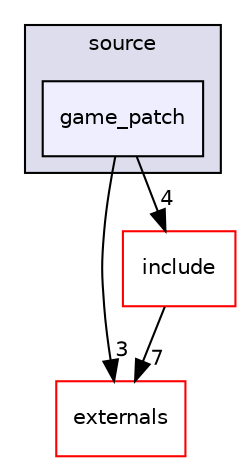 digraph "source/game_patch" {
  compound=true
  node [ fontsize="10", fontname="Helvetica"];
  edge [ labelfontsize="10", labelfontname="Helvetica"];
  subgraph clusterdir_b2f33c71d4aa5e7af42a1ca61ff5af1b {
    graph [ bgcolor="#ddddee", pencolor="black", label="source" fontname="Helvetica", fontsize="10", URL="dir_b2f33c71d4aa5e7af42a1ca61ff5af1b.html"]
  dir_d3f2d1b075044d6d9d13b907ebdc374c [shape=box, label="game_patch", style="filled", fillcolor="#eeeeff", pencolor="black", URL="dir_d3f2d1b075044d6d9d13b907ebdc374c.html"];
  }
  dir_d2b6318187fb2206cad9b40a4e1245e4 [shape=box label="externals" fillcolor="white" style="filled" color="red" URL="dir_d2b6318187fb2206cad9b40a4e1245e4.html"];
  dir_d44c64559bbebec7f509842c48db8b23 [shape=box label="include" fillcolor="white" style="filled" color="red" URL="dir_d44c64559bbebec7f509842c48db8b23.html"];
  dir_d3f2d1b075044d6d9d13b907ebdc374c->dir_d2b6318187fb2206cad9b40a4e1245e4 [headlabel="3", labeldistance=1.5 headhref="dir_000016_000000.html"];
  dir_d3f2d1b075044d6d9d13b907ebdc374c->dir_d44c64559bbebec7f509842c48db8b23 [headlabel="4", labeldistance=1.5 headhref="dir_000016_000012.html"];
  dir_d44c64559bbebec7f509842c48db8b23->dir_d2b6318187fb2206cad9b40a4e1245e4 [headlabel="7", labeldistance=1.5 headhref="dir_000012_000000.html"];
}
